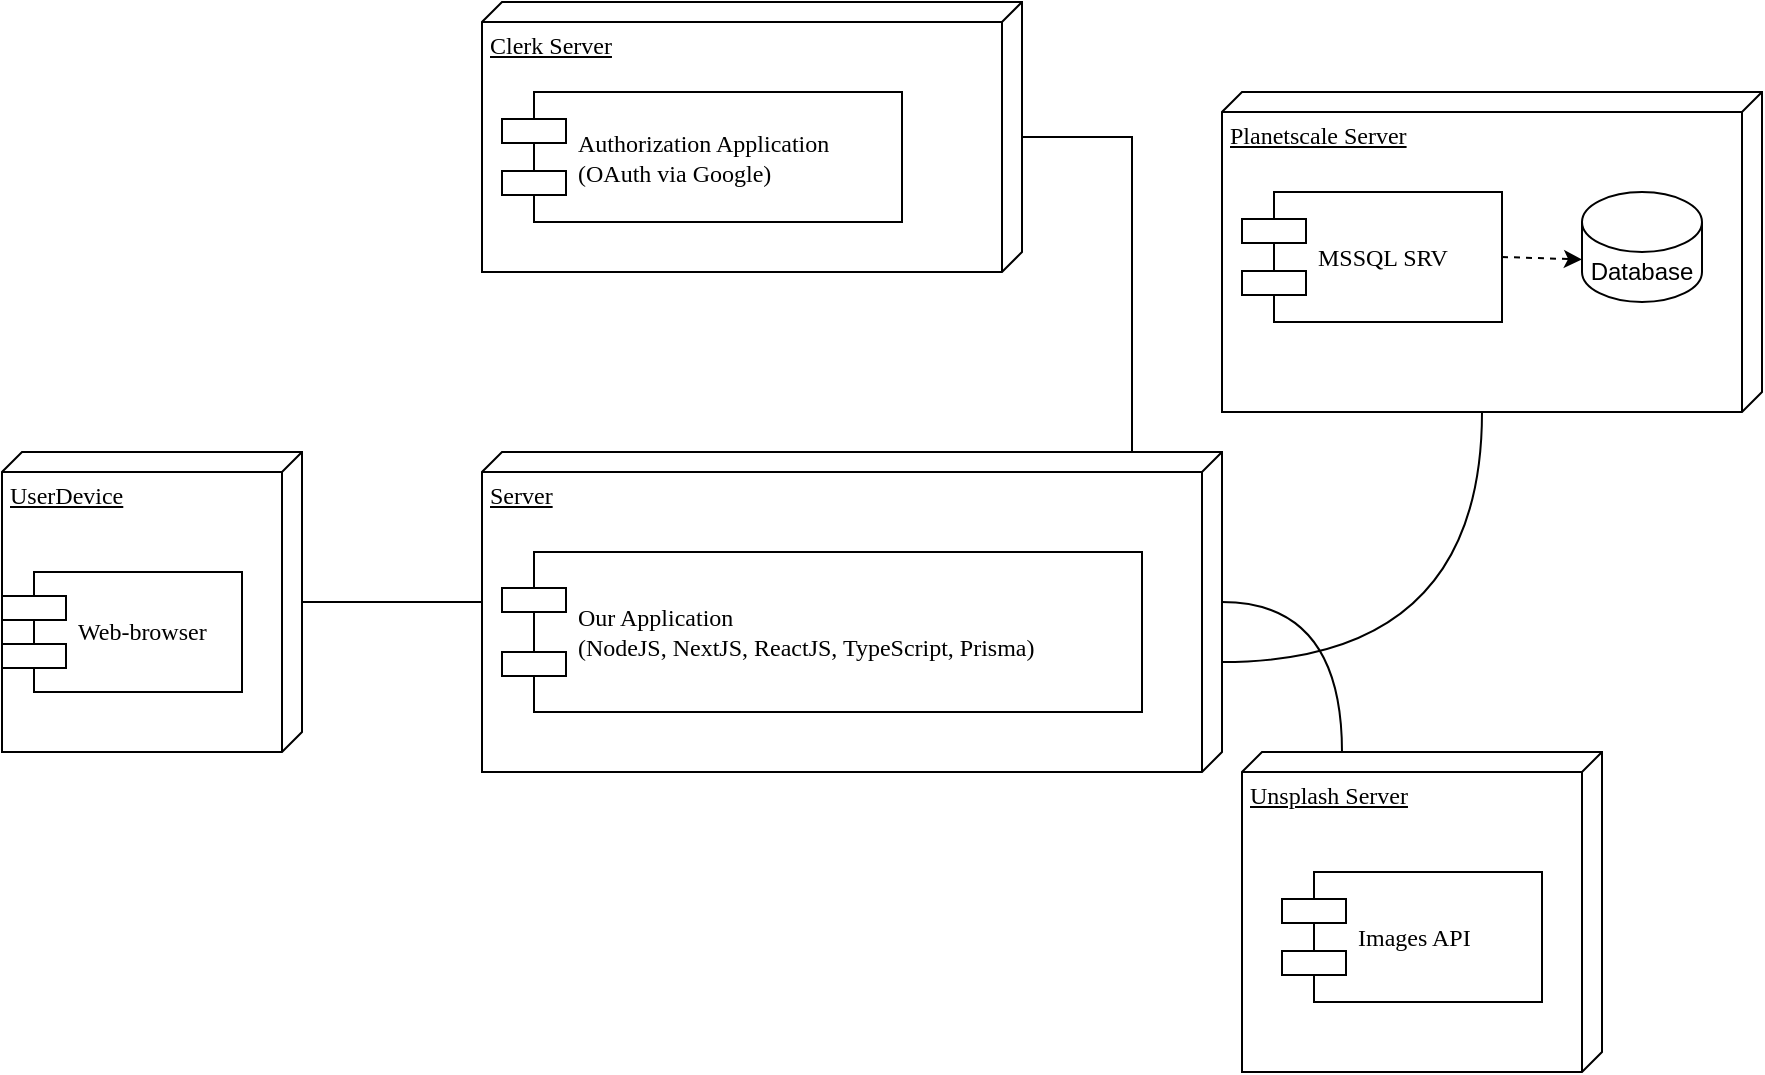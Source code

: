 <mxfile version="22.1.17" type="device">
  <diagram name="Page-1" id="5f0bae14-7c28-e335-631c-24af17079c00">
    <mxGraphModel dx="1434" dy="790" grid="1" gridSize="10" guides="1" tooltips="1" connect="1" arrows="1" fold="1" page="1" pageScale="1" pageWidth="1100" pageHeight="850" background="none" math="0" shadow="0">
      <root>
        <mxCell id="0" />
        <mxCell id="1" parent="0" />
        <mxCell id="39150e848f15840c-1" value="UserDevice" style="verticalAlign=top;align=left;spacingTop=8;spacingLeft=2;spacingRight=12;shape=cube;size=10;direction=south;fontStyle=4;html=1;rounded=0;shadow=0;comic=0;labelBackgroundColor=none;strokeWidth=1;fontFamily=Verdana;fontSize=12" parent="1" vertex="1">
          <mxGeometry x="130" y="410" width="150" height="150" as="geometry" />
        </mxCell>
        <mxCell id="39150e848f15840c-2" value="Clerk Server" style="verticalAlign=top;align=left;spacingTop=8;spacingLeft=2;spacingRight=12;shape=cube;size=10;direction=south;fontStyle=4;html=1;rounded=0;shadow=0;comic=0;labelBackgroundColor=none;strokeWidth=1;fontFamily=Verdana;fontSize=12" parent="1" vertex="1">
          <mxGeometry x="370" y="185" width="270" height="135" as="geometry" />
        </mxCell>
        <mxCell id="39150e848f15840c-3" value="Server" style="verticalAlign=top;align=left;spacingTop=8;spacingLeft=2;spacingRight=12;shape=cube;size=10;direction=south;fontStyle=4;html=1;rounded=0;shadow=0;comic=0;labelBackgroundColor=none;strokeWidth=1;fontFamily=Verdana;fontSize=12" parent="1" vertex="1">
          <mxGeometry x="370" y="410" width="370" height="160" as="geometry" />
        </mxCell>
        <mxCell id="39150e848f15840c-5" value="Web-browser" style="shape=component;align=left;spacingLeft=36;rounded=0;shadow=0;comic=0;labelBackgroundColor=none;strokeWidth=1;fontFamily=Verdana;fontSize=12;html=1;" parent="1" vertex="1">
          <mxGeometry x="130" y="470" width="120" height="60" as="geometry" />
        </mxCell>
        <mxCell id="39150e848f15840c-7" value="&lt;div&gt;Authorization Application&lt;/div&gt;&lt;div&gt;(OAuth via Google)&lt;br&gt;&lt;/div&gt;" style="shape=component;align=left;spacingLeft=36;rounded=0;shadow=0;comic=0;labelBackgroundColor=none;strokeWidth=1;fontFamily=Verdana;fontSize=12;html=1;" parent="1" vertex="1">
          <mxGeometry x="380" y="230" width="200" height="65" as="geometry" />
        </mxCell>
        <mxCell id="39150e848f15840c-10" value="&lt;div&gt;Our Application&lt;/div&gt;&lt;div&gt;(NodeJS, NextJS, ReactJS, TypeScript, Prisma)&lt;br&gt;&lt;/div&gt;" style="shape=component;align=left;spacingLeft=36;rounded=0;shadow=0;comic=0;labelBackgroundColor=none;strokeWidth=1;fontFamily=Verdana;fontSize=12;html=1;" parent="1" vertex="1">
          <mxGeometry x="380" y="460" width="320" height="80" as="geometry" />
        </mxCell>
        <mxCell id="39150e848f15840c-17" style="edgeStyle=orthogonalEdgeStyle;rounded=0;html=1;labelBackgroundColor=none;startArrow=none;startFill=0;startSize=8;endArrow=none;endFill=0;endSize=16;fontFamily=Verdana;fontSize=12;" parent="1" source="39150e848f15840c-3" target="39150e848f15840c-2" edge="1">
          <mxGeometry relative="1" as="geometry">
            <Array as="points">
              <mxPoint x="695" y="485" />
            </Array>
          </mxGeometry>
        </mxCell>
        <mxCell id="39150e848f15840c-18" style="edgeStyle=orthogonalEdgeStyle;rounded=0;html=1;labelBackgroundColor=none;startArrow=none;startFill=0;startSize=8;endArrow=none;endFill=0;endSize=16;fontFamily=Verdana;fontSize=12;" parent="1" source="39150e848f15840c-3" target="39150e848f15840c-1" edge="1">
          <mxGeometry relative="1" as="geometry">
            <Array as="points">
              <mxPoint x="285" y="485" />
            </Array>
          </mxGeometry>
        </mxCell>
        <mxCell id="PzA9_gbnqAyfpQUIJlHZ-3" value="Planetscale Server" style="verticalAlign=top;align=left;spacingTop=8;spacingLeft=2;spacingRight=12;shape=cube;size=10;direction=south;fontStyle=4;html=1;rounded=0;shadow=0;comic=0;labelBackgroundColor=none;strokeWidth=1;fontFamily=Verdana;fontSize=12" vertex="1" parent="1">
          <mxGeometry x="740" y="230" width="270" height="160" as="geometry" />
        </mxCell>
        <mxCell id="PzA9_gbnqAyfpQUIJlHZ-4" value="Database" style="shape=cylinder3;whiteSpace=wrap;html=1;boundedLbl=1;backgroundOutline=1;size=15;" vertex="1" parent="1">
          <mxGeometry x="920" y="280" width="60" height="55" as="geometry" />
        </mxCell>
        <mxCell id="PzA9_gbnqAyfpQUIJlHZ-5" value="MSSQL SRV" style="shape=component;align=left;spacingLeft=36;rounded=0;shadow=0;comic=0;labelBackgroundColor=none;strokeWidth=1;fontFamily=Verdana;fontSize=12;html=1;" vertex="1" parent="1">
          <mxGeometry x="750" y="280" width="130" height="65" as="geometry" />
        </mxCell>
        <mxCell id="PzA9_gbnqAyfpQUIJlHZ-6" style="edgeStyle=orthogonalEdgeStyle;rounded=0;orthogonalLoop=1;jettySize=auto;html=1;exitX=0;exitY=0;exitDx=105;exitDy=0;exitPerimeter=0;entryX=0;entryY=0;entryDx=160;entryDy=140;entryPerimeter=0;strokeColor=default;curved=1;endArrow=none;endFill=0;" edge="1" parent="1" source="39150e848f15840c-3" target="PzA9_gbnqAyfpQUIJlHZ-3">
          <mxGeometry relative="1" as="geometry" />
        </mxCell>
        <mxCell id="PzA9_gbnqAyfpQUIJlHZ-7" style="rounded=0;orthogonalLoop=1;jettySize=auto;html=1;exitX=1;exitY=0.5;exitDx=0;exitDy=0;entryX=0;entryY=0;entryDx=0;entryDy=33.75;entryPerimeter=0;dashed=1;" edge="1" parent="1" source="PzA9_gbnqAyfpQUIJlHZ-5" target="PzA9_gbnqAyfpQUIJlHZ-4">
          <mxGeometry relative="1" as="geometry" />
        </mxCell>
        <mxCell id="PzA9_gbnqAyfpQUIJlHZ-8" value="Unsplash Server" style="verticalAlign=top;align=left;spacingTop=8;spacingLeft=2;spacingRight=12;shape=cube;size=10;direction=south;fontStyle=4;html=1;rounded=0;shadow=0;comic=0;labelBackgroundColor=none;strokeWidth=1;fontFamily=Verdana;fontSize=12" vertex="1" parent="1">
          <mxGeometry x="750" y="560" width="180" height="160" as="geometry" />
        </mxCell>
        <mxCell id="PzA9_gbnqAyfpQUIJlHZ-9" value="Images API" style="shape=component;align=left;spacingLeft=36;rounded=0;shadow=0;comic=0;labelBackgroundColor=none;strokeWidth=1;fontFamily=Verdana;fontSize=12;html=1;" vertex="1" parent="1">
          <mxGeometry x="770" y="620" width="130" height="65" as="geometry" />
        </mxCell>
        <mxCell id="PzA9_gbnqAyfpQUIJlHZ-10" style="edgeStyle=orthogonalEdgeStyle;rounded=0;orthogonalLoop=1;jettySize=auto;html=1;exitX=0;exitY=0;exitDx=75;exitDy=0;exitPerimeter=0;entryX=0;entryY=0;entryDx=0;entryDy=130;entryPerimeter=0;curved=1;endArrow=none;endFill=0;" edge="1" parent="1" source="39150e848f15840c-3" target="PzA9_gbnqAyfpQUIJlHZ-8">
          <mxGeometry relative="1" as="geometry" />
        </mxCell>
      </root>
    </mxGraphModel>
  </diagram>
</mxfile>
